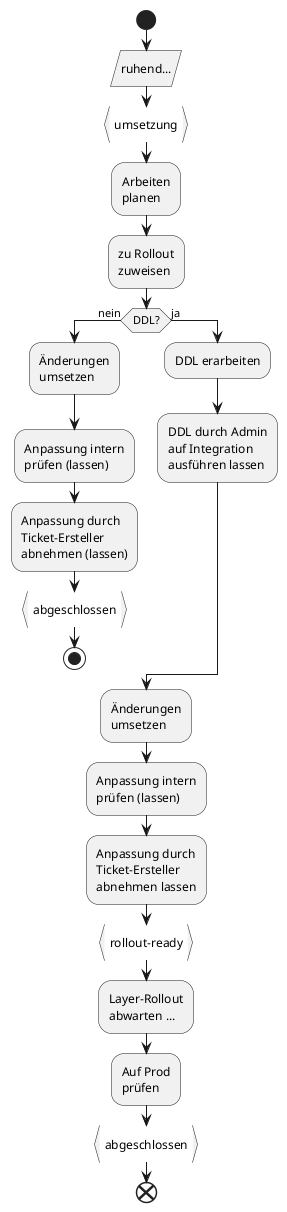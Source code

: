 @startuml
|AGI-Mitarbeiter|

start
:ruhend.../
:umsetzung}

:Arbeiten
planen;

:zu Rollout
zuweisen;

if (DDL?) then (nein)
  :Änderungen
  umsetzen;
  :Anpassung intern
  prüfen (lassen);
  :Anpassung durch
  Ticket-Ersteller
  abnehmen (lassen);
  :abgeschlossen}
  stop
else (ja)
  :DDL erarbeiten;
  :DDL durch Admin
  auf Integration
  ausführen lassen;

endif

:Änderungen
umsetzen;

:Anpassung intern
prüfen (lassen);
:Anpassung durch
Ticket-Ersteller
abnehmen lassen;
:rollout-ready}

:Layer-Rollout
abwarten ...;

:Auf Prod
prüfen;
:abgeschlossen}

end
@enduml